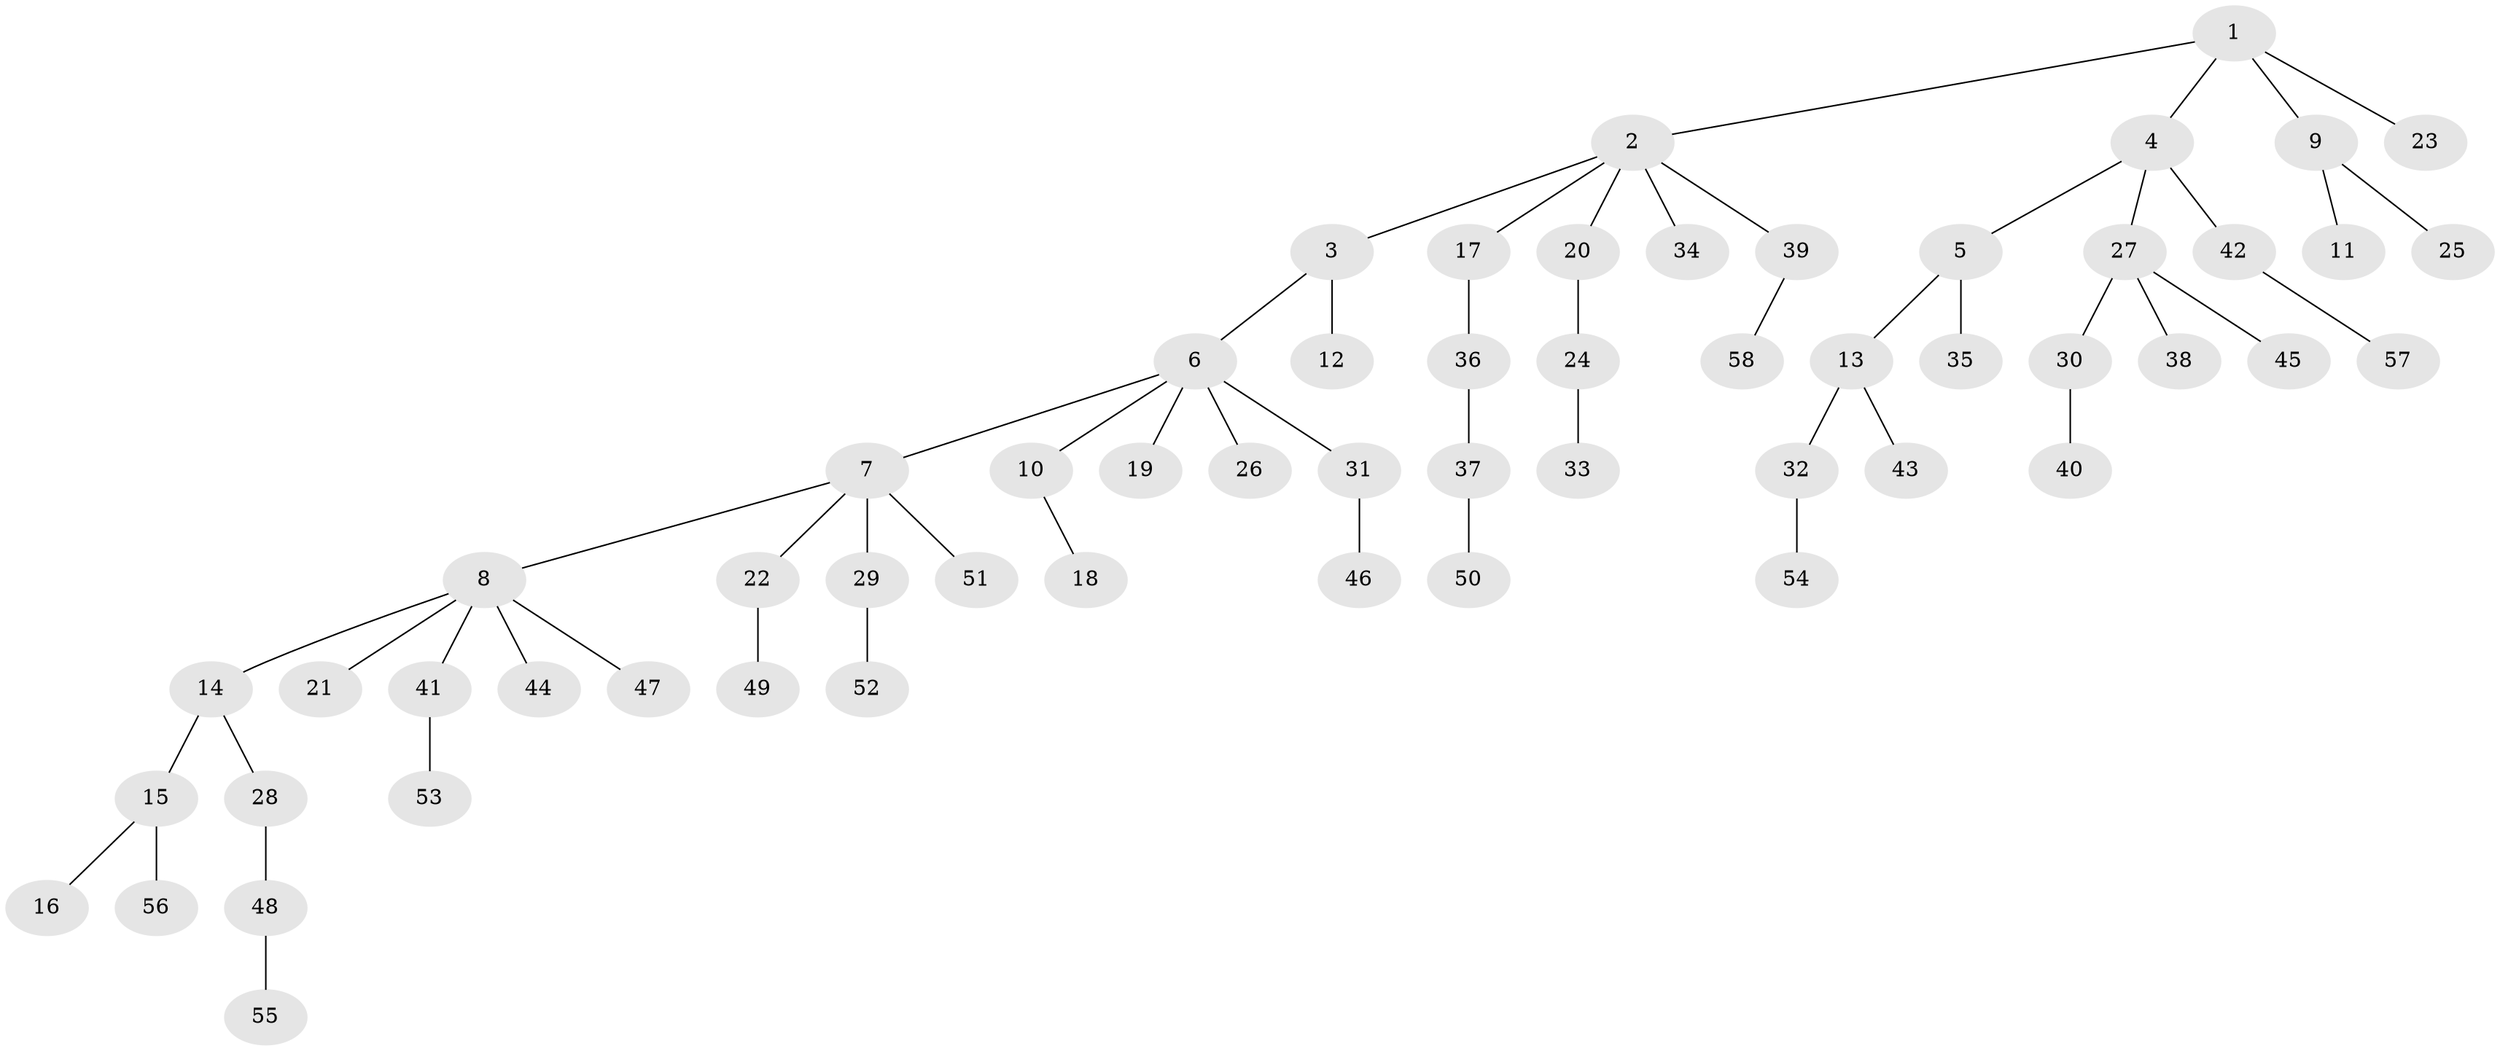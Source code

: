 // Generated by graph-tools (version 1.1) at 2025/26/03/09/25 03:26:31]
// undirected, 58 vertices, 57 edges
graph export_dot {
graph [start="1"]
  node [color=gray90,style=filled];
  1;
  2;
  3;
  4;
  5;
  6;
  7;
  8;
  9;
  10;
  11;
  12;
  13;
  14;
  15;
  16;
  17;
  18;
  19;
  20;
  21;
  22;
  23;
  24;
  25;
  26;
  27;
  28;
  29;
  30;
  31;
  32;
  33;
  34;
  35;
  36;
  37;
  38;
  39;
  40;
  41;
  42;
  43;
  44;
  45;
  46;
  47;
  48;
  49;
  50;
  51;
  52;
  53;
  54;
  55;
  56;
  57;
  58;
  1 -- 2;
  1 -- 4;
  1 -- 9;
  1 -- 23;
  2 -- 3;
  2 -- 17;
  2 -- 20;
  2 -- 34;
  2 -- 39;
  3 -- 6;
  3 -- 12;
  4 -- 5;
  4 -- 27;
  4 -- 42;
  5 -- 13;
  5 -- 35;
  6 -- 7;
  6 -- 10;
  6 -- 19;
  6 -- 26;
  6 -- 31;
  7 -- 8;
  7 -- 22;
  7 -- 29;
  7 -- 51;
  8 -- 14;
  8 -- 21;
  8 -- 41;
  8 -- 44;
  8 -- 47;
  9 -- 11;
  9 -- 25;
  10 -- 18;
  13 -- 32;
  13 -- 43;
  14 -- 15;
  14 -- 28;
  15 -- 16;
  15 -- 56;
  17 -- 36;
  20 -- 24;
  22 -- 49;
  24 -- 33;
  27 -- 30;
  27 -- 38;
  27 -- 45;
  28 -- 48;
  29 -- 52;
  30 -- 40;
  31 -- 46;
  32 -- 54;
  36 -- 37;
  37 -- 50;
  39 -- 58;
  41 -- 53;
  42 -- 57;
  48 -- 55;
}
